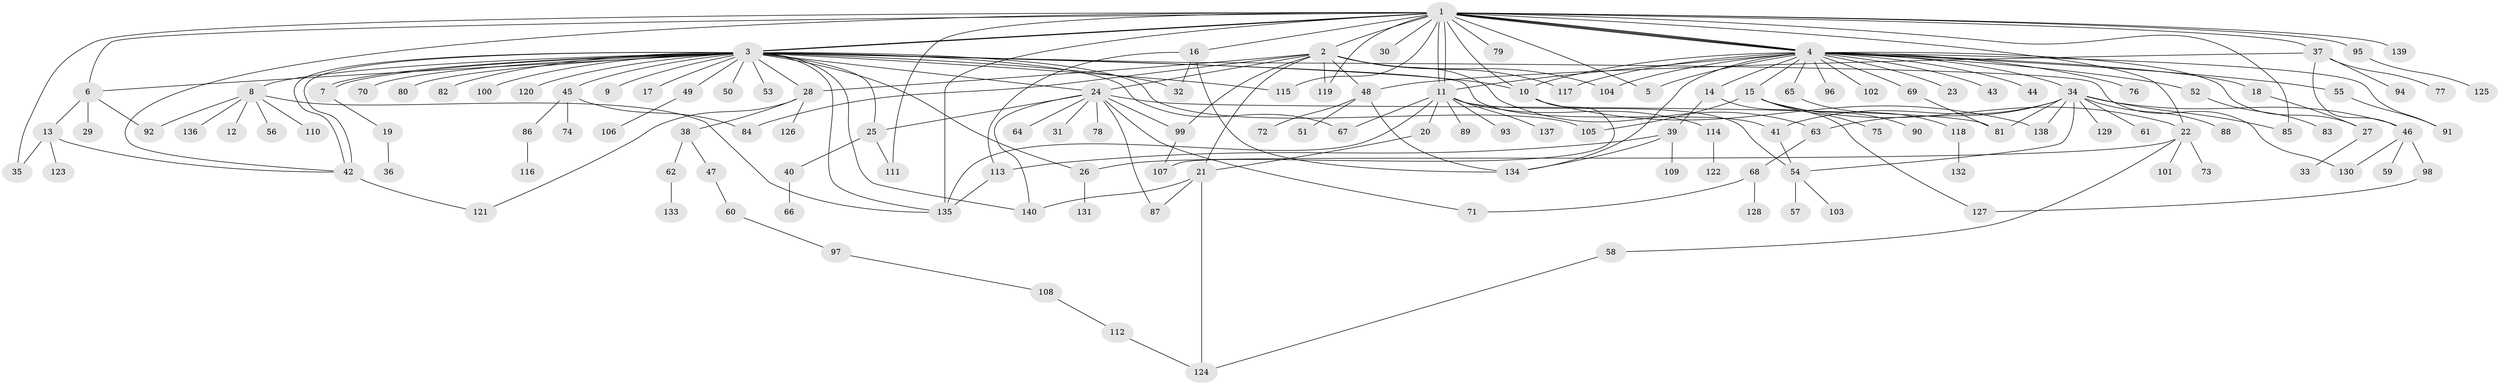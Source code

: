 // coarse degree distribution, {7: 0.03571428571428571, 1: 0.4107142857142857, 6: 0.017857142857142856, 3: 0.125, 2: 0.19642857142857142, 17: 0.017857142857142856, 5: 0.10714285714285714, 11: 0.017857142857142856, 24: 0.017857142857142856, 4: 0.017857142857142856, 8: 0.017857142857142856, 16: 0.017857142857142856}
// Generated by graph-tools (version 1.1) at 2025/36/03/04/25 23:36:44]
// undirected, 140 vertices, 201 edges
graph export_dot {
  node [color=gray90,style=filled];
  1;
  2;
  3;
  4;
  5;
  6;
  7;
  8;
  9;
  10;
  11;
  12;
  13;
  14;
  15;
  16;
  17;
  18;
  19;
  20;
  21;
  22;
  23;
  24;
  25;
  26;
  27;
  28;
  29;
  30;
  31;
  32;
  33;
  34;
  35;
  36;
  37;
  38;
  39;
  40;
  41;
  42;
  43;
  44;
  45;
  46;
  47;
  48;
  49;
  50;
  51;
  52;
  53;
  54;
  55;
  56;
  57;
  58;
  59;
  60;
  61;
  62;
  63;
  64;
  65;
  66;
  67;
  68;
  69;
  70;
  71;
  72;
  73;
  74;
  75;
  76;
  77;
  78;
  79;
  80;
  81;
  82;
  83;
  84;
  85;
  86;
  87;
  88;
  89;
  90;
  91;
  92;
  93;
  94;
  95;
  96;
  97;
  98;
  99;
  100;
  101;
  102;
  103;
  104;
  105;
  106;
  107;
  108;
  109;
  110;
  111;
  112;
  113;
  114;
  115;
  116;
  117;
  118;
  119;
  120;
  121;
  122;
  123;
  124;
  125;
  126;
  127;
  128;
  129;
  130;
  131;
  132;
  133;
  134;
  135;
  136;
  137;
  138;
  139;
  140;
  1 -- 2;
  1 -- 3;
  1 -- 3;
  1 -- 4;
  1 -- 4;
  1 -- 4;
  1 -- 4;
  1 -- 5;
  1 -- 6;
  1 -- 10;
  1 -- 11;
  1 -- 11;
  1 -- 16;
  1 -- 22;
  1 -- 30;
  1 -- 35;
  1 -- 37;
  1 -- 42;
  1 -- 79;
  1 -- 85;
  1 -- 95;
  1 -- 111;
  1 -- 115;
  1 -- 119;
  1 -- 135;
  1 -- 139;
  2 -- 21;
  2 -- 24;
  2 -- 28;
  2 -- 48;
  2 -- 63;
  2 -- 84;
  2 -- 99;
  2 -- 104;
  2 -- 117;
  2 -- 119;
  3 -- 6;
  3 -- 7;
  3 -- 7;
  3 -- 8;
  3 -- 9;
  3 -- 10;
  3 -- 17;
  3 -- 24;
  3 -- 25;
  3 -- 26;
  3 -- 28;
  3 -- 32;
  3 -- 41;
  3 -- 42;
  3 -- 42;
  3 -- 45;
  3 -- 49;
  3 -- 50;
  3 -- 53;
  3 -- 67;
  3 -- 70;
  3 -- 80;
  3 -- 82;
  3 -- 100;
  3 -- 105;
  3 -- 115;
  3 -- 120;
  3 -- 130;
  3 -- 135;
  3 -- 140;
  4 -- 5;
  4 -- 10;
  4 -- 11;
  4 -- 14;
  4 -- 15;
  4 -- 18;
  4 -- 23;
  4 -- 27;
  4 -- 34;
  4 -- 43;
  4 -- 44;
  4 -- 52;
  4 -- 55;
  4 -- 65;
  4 -- 69;
  4 -- 76;
  4 -- 91;
  4 -- 96;
  4 -- 102;
  4 -- 104;
  4 -- 117;
  4 -- 134;
  6 -- 13;
  6 -- 29;
  6 -- 92;
  7 -- 19;
  8 -- 12;
  8 -- 56;
  8 -- 92;
  8 -- 110;
  8 -- 135;
  8 -- 136;
  10 -- 107;
  10 -- 138;
  11 -- 20;
  11 -- 54;
  11 -- 67;
  11 -- 89;
  11 -- 93;
  11 -- 114;
  11 -- 135;
  11 -- 137;
  13 -- 35;
  13 -- 42;
  13 -- 123;
  14 -- 39;
  14 -- 127;
  15 -- 22;
  15 -- 75;
  15 -- 90;
  15 -- 105;
  16 -- 32;
  16 -- 113;
  16 -- 134;
  18 -- 27;
  19 -- 36;
  20 -- 21;
  21 -- 87;
  21 -- 124;
  21 -- 140;
  22 -- 26;
  22 -- 58;
  22 -- 73;
  22 -- 101;
  24 -- 25;
  24 -- 31;
  24 -- 64;
  24 -- 71;
  24 -- 78;
  24 -- 81;
  24 -- 87;
  24 -- 99;
  24 -- 140;
  25 -- 40;
  25 -- 111;
  26 -- 131;
  27 -- 33;
  28 -- 38;
  28 -- 121;
  28 -- 126;
  34 -- 41;
  34 -- 46;
  34 -- 54;
  34 -- 61;
  34 -- 63;
  34 -- 81;
  34 -- 85;
  34 -- 88;
  34 -- 129;
  34 -- 138;
  37 -- 46;
  37 -- 48;
  37 -- 77;
  37 -- 94;
  38 -- 47;
  38 -- 62;
  39 -- 109;
  39 -- 113;
  39 -- 134;
  40 -- 66;
  41 -- 54;
  42 -- 121;
  45 -- 74;
  45 -- 84;
  45 -- 86;
  46 -- 59;
  46 -- 98;
  46 -- 130;
  47 -- 60;
  48 -- 51;
  48 -- 72;
  48 -- 134;
  49 -- 106;
  52 -- 83;
  54 -- 57;
  54 -- 103;
  55 -- 91;
  58 -- 124;
  60 -- 97;
  62 -- 133;
  63 -- 68;
  65 -- 118;
  68 -- 71;
  68 -- 128;
  69 -- 81;
  86 -- 116;
  95 -- 125;
  97 -- 108;
  98 -- 127;
  99 -- 107;
  108 -- 112;
  112 -- 124;
  113 -- 135;
  114 -- 122;
  118 -- 132;
}

